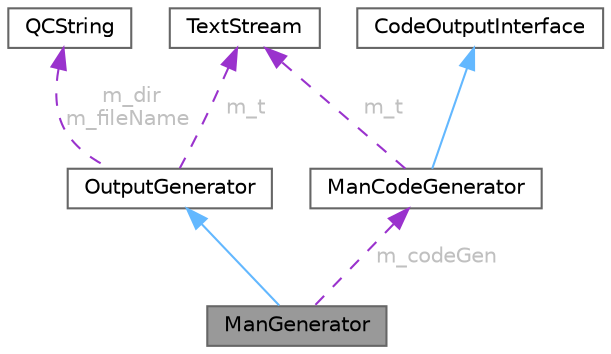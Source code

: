 digraph "ManGenerator"
{
 // INTERACTIVE_SVG=YES
 // LATEX_PDF_SIZE
  bgcolor="transparent";
  edge [fontname=Helvetica,fontsize=10,labelfontname=Helvetica,labelfontsize=10];
  node [fontname=Helvetica,fontsize=10,shape=box,height=0.2,width=0.4];
  Node1 [label="ManGenerator",height=0.2,width=0.4,color="gray40", fillcolor="grey60", style="filled", fontcolor="black",tooltip="Generator for Man page output."];
  Node2 -> Node1 [dir="back",color="steelblue1",style="solid"];
  Node2 [label="OutputGenerator",height=0.2,width=0.4,color="gray40", fillcolor="white", style="filled",URL="$d3/d8e/class_output_generator.html",tooltip="Abstract output generator."];
  Node3 -> Node2 [dir="back",color="darkorchid3",style="dashed",label=" m_t",fontcolor="grey" ];
  Node3 [label="TextStream",height=0.2,width=0.4,color="gray40", fillcolor="white", style="filled",URL="$d3/d30/class_text_stream.html",tooltip="Text streaming class that buffers data."];
  Node4 -> Node2 [dir="back",color="darkorchid3",style="dashed",label=" m_dir\nm_fileName",fontcolor="grey" ];
  Node4 [label="QCString",height=0.2,width=0.4,color="gray40", fillcolor="white", style="filled",URL="$d9/d45/class_q_c_string.html",tooltip="This is an alternative implementation of QCString."];
  Node5 -> Node1 [dir="back",color="darkorchid3",style="dashed",label=" m_codeGen",fontcolor="grey" ];
  Node5 [label="ManCodeGenerator",height=0.2,width=0.4,color="gray40", fillcolor="white", style="filled",URL="$db/d92/class_man_code_generator.html",tooltip="Generator for Man page code fragments."];
  Node6 -> Node5 [dir="back",color="steelblue1",style="solid"];
  Node6 [label="CodeOutputInterface",height=0.2,width=0.4,color="gray40", fillcolor="white", style="filled",URL="$d5/d9c/class_code_output_interface.html",tooltip="Output interface for code parser."];
  Node3 -> Node5 [dir="back",color="darkorchid3",style="dashed",label=" m_t",fontcolor="grey" ];
}
